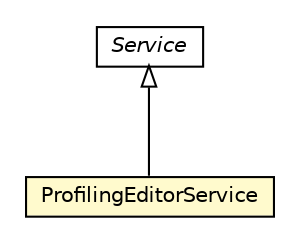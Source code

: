 #!/usr/local/bin/dot
#
# Class diagram 
# Generated by UMLGraph version R5_6-24-gf6e263 (http://www.umlgraph.org/)
#

digraph G {
	edge [fontname="Helvetica",fontsize=10,labelfontname="Helvetica",labelfontsize=10];
	node [fontname="Helvetica",fontsize=10,shape=plaintext];
	nodesep=0.25;
	ranksep=0.5;
	// org.universAAL.ontology.profile.service.ProfilingEditorService
	c290714 [label=<<table title="org.universAAL.ontology.profile.service.ProfilingEditorService" border="0" cellborder="1" cellspacing="0" cellpadding="2" port="p" bgcolor="lemonChiffon" href="./ProfilingEditorService.html">
		<tr><td><table border="0" cellspacing="0" cellpadding="1">
<tr><td align="center" balign="center"> ProfilingEditorService </td></tr>
		</table></td></tr>
		</table>>, URL="./ProfilingEditorService.html", fontname="Helvetica", fontcolor="black", fontsize=10.0];
	//org.universAAL.ontology.profile.service.ProfilingEditorService extends org.universAAL.middleware.service.owl.Service
	c290959:p -> c290714:p [dir=back,arrowtail=empty];
	// org.universAAL.middleware.service.owl.Service
	c290959 [label=<<table title="org.universAAL.middleware.service.owl.Service" border="0" cellborder="1" cellspacing="0" cellpadding="2" port="p" href="http://java.sun.com/j2se/1.4.2/docs/api/org/universAAL/middleware/service/owl/Service.html">
		<tr><td><table border="0" cellspacing="0" cellpadding="1">
<tr><td align="center" balign="center"><font face="Helvetica-Oblique"> Service </font></td></tr>
		</table></td></tr>
		</table>>, URL="http://java.sun.com/j2se/1.4.2/docs/api/org/universAAL/middleware/service/owl/Service.html", fontname="Helvetica", fontcolor="black", fontsize=10.0];
}

